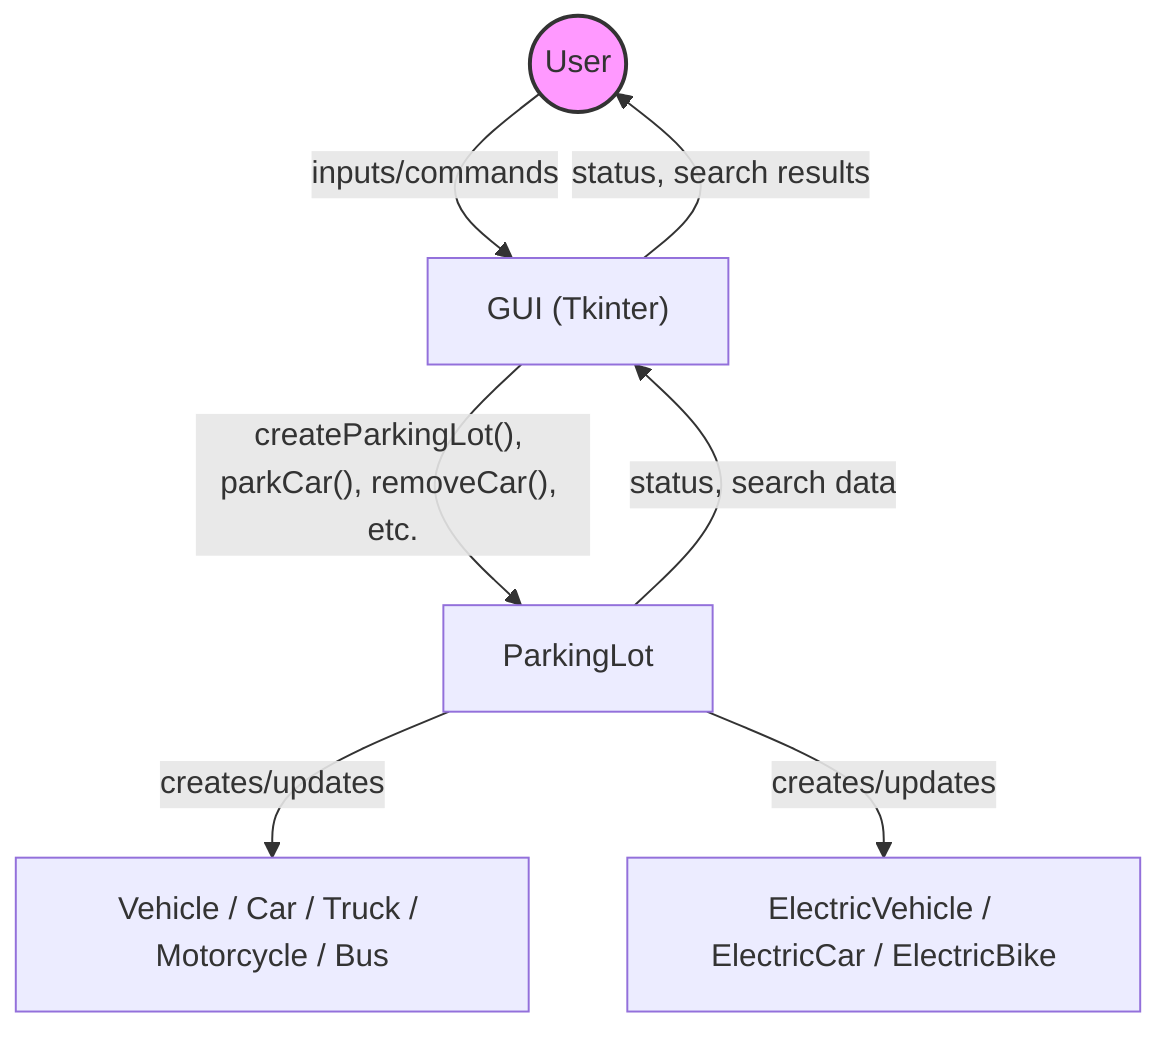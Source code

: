 flowchart TD
    User((User))
    GUI["GUI (Tkinter)"]
    ParkingLot[ParkingLot]
    VehicleClass[Vehicle / Car / Truck / Motorcycle / Bus]
    ElectricVehicleClass[ElectricVehicle / ElectricCar / ElectricBike]

    User -- inputs/commands --> GUI
    GUI -- createParkingLot(), parkCar(), removeCar(), etc. --> ParkingLot
    ParkingLot -- creates/updates --> VehicleClass
    ParkingLot -- creates/updates --> ElectricVehicleClass
    GUI -- status, search results --> User
    ParkingLot -- status, search data --> GUI

    classDef actor fill:#f9f,stroke:#333,stroke-width:2px;
    class User actor;